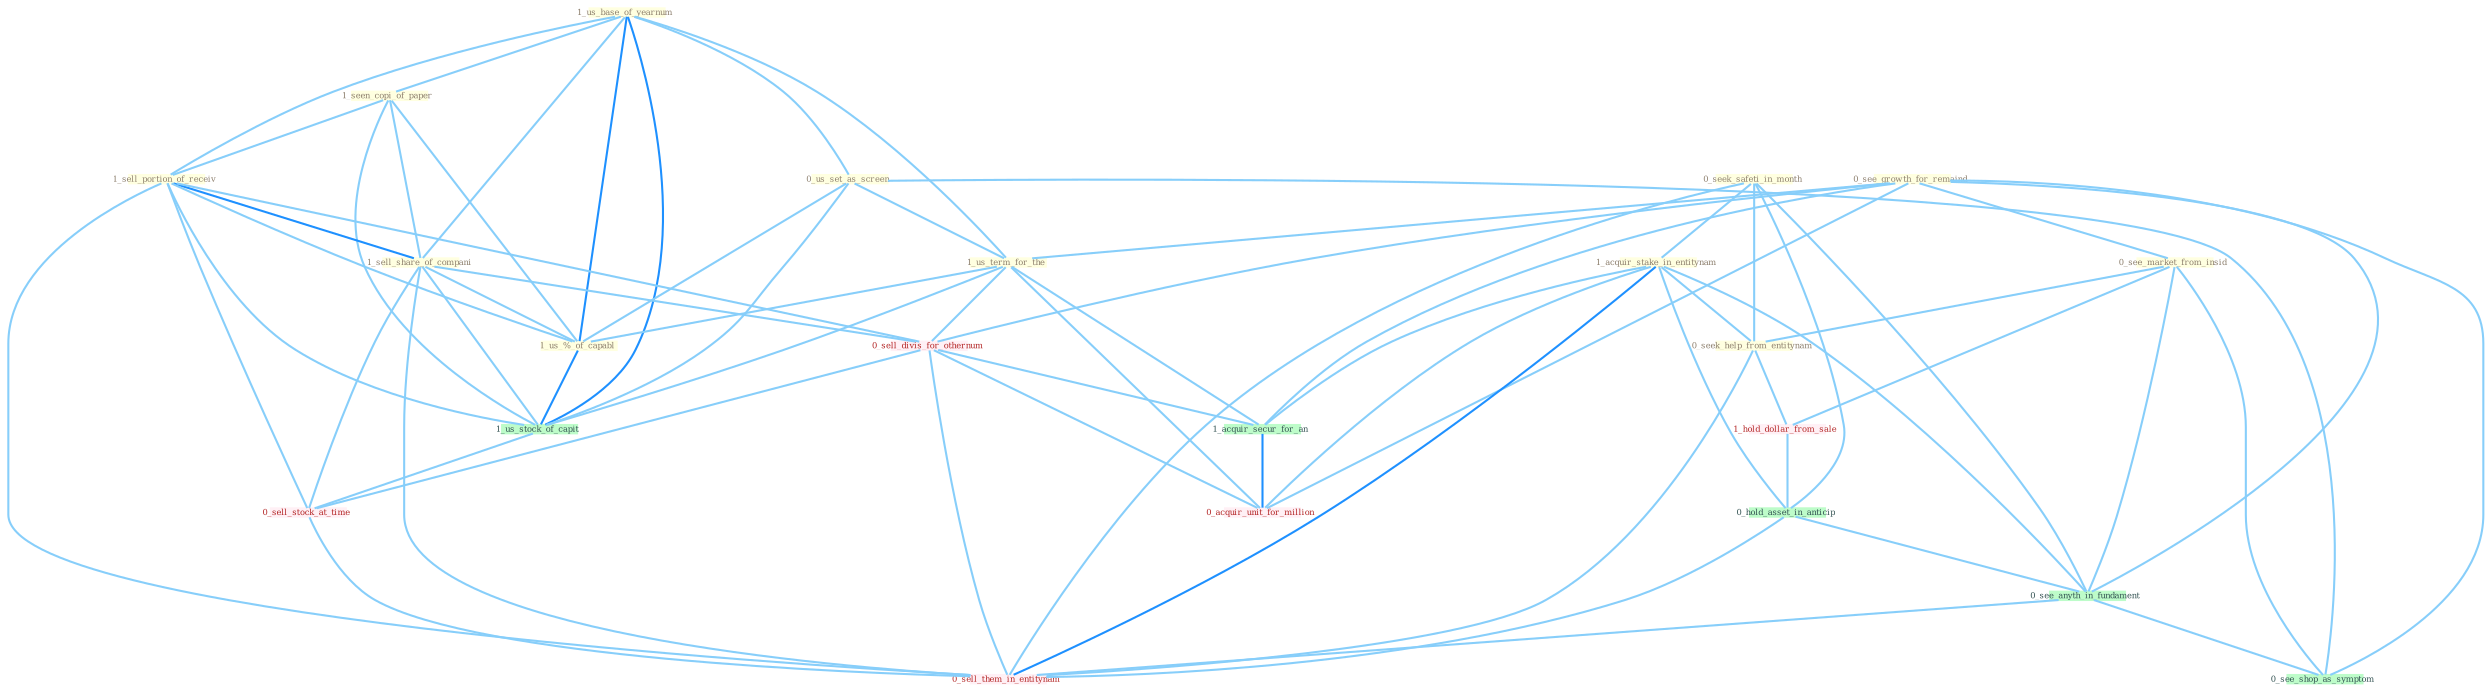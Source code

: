 Graph G{ 
    node
    [shape=polygon,style=filled,width=.5,height=.06,color="#BDFCC9",fixedsize=true,fontsize=4,
    fontcolor="#2f4f4f"];
    {node
    [color="#ffffe0", fontcolor="#8b7d6b"] "1_us_base_of_yearnum " "1_seen_copi_of_paper " "0_see_growth_for_remaind " "1_sell_portion_of_receiv " "0_seek_safeti_in_month " "0_see_market_from_insid " "1_acquir_stake_in_entitynam " "0_us_set_as_screen " "1_us_term_for_the " "1_sell_share_of_compani " "0_seek_help_from_entitynam " "1_us_%_of_capabl "}
{node [color="#fff0f5", fontcolor="#b22222"] "0_sell_divis_for_othernum " "1_hold_dollar_from_sale " "0_sell_stock_at_time " "0_acquir_unit_for_million " "0_sell_them_in_entitynam "}
edge [color="#B0E2FF"];

	"1_us_base_of_yearnum " -- "1_seen_copi_of_paper " [w="1", color="#87cefa" ];
	"1_us_base_of_yearnum " -- "1_sell_portion_of_receiv " [w="1", color="#87cefa" ];
	"1_us_base_of_yearnum " -- "0_us_set_as_screen " [w="1", color="#87cefa" ];
	"1_us_base_of_yearnum " -- "1_us_term_for_the " [w="1", color="#87cefa" ];
	"1_us_base_of_yearnum " -- "1_sell_share_of_compani " [w="1", color="#87cefa" ];
	"1_us_base_of_yearnum " -- "1_us_%_of_capabl " [w="2", color="#1e90ff" , len=0.8];
	"1_us_base_of_yearnum " -- "1_us_stock_of_capit " [w="2", color="#1e90ff" , len=0.8];
	"1_seen_copi_of_paper " -- "1_sell_portion_of_receiv " [w="1", color="#87cefa" ];
	"1_seen_copi_of_paper " -- "1_sell_share_of_compani " [w="1", color="#87cefa" ];
	"1_seen_copi_of_paper " -- "1_us_%_of_capabl " [w="1", color="#87cefa" ];
	"1_seen_copi_of_paper " -- "1_us_stock_of_capit " [w="1", color="#87cefa" ];
	"0_see_growth_for_remaind " -- "0_see_market_from_insid " [w="1", color="#87cefa" ];
	"0_see_growth_for_remaind " -- "1_us_term_for_the " [w="1", color="#87cefa" ];
	"0_see_growth_for_remaind " -- "0_sell_divis_for_othernum " [w="1", color="#87cefa" ];
	"0_see_growth_for_remaind " -- "1_acquir_secur_for_an " [w="1", color="#87cefa" ];
	"0_see_growth_for_remaind " -- "0_see_anyth_in_fundament " [w="1", color="#87cefa" ];
	"0_see_growth_for_remaind " -- "0_acquir_unit_for_million " [w="1", color="#87cefa" ];
	"0_see_growth_for_remaind " -- "0_see_shop_as_symptom " [w="1", color="#87cefa" ];
	"1_sell_portion_of_receiv " -- "1_sell_share_of_compani " [w="2", color="#1e90ff" , len=0.8];
	"1_sell_portion_of_receiv " -- "1_us_%_of_capabl " [w="1", color="#87cefa" ];
	"1_sell_portion_of_receiv " -- "0_sell_divis_for_othernum " [w="1", color="#87cefa" ];
	"1_sell_portion_of_receiv " -- "1_us_stock_of_capit " [w="1", color="#87cefa" ];
	"1_sell_portion_of_receiv " -- "0_sell_stock_at_time " [w="1", color="#87cefa" ];
	"1_sell_portion_of_receiv " -- "0_sell_them_in_entitynam " [w="1", color="#87cefa" ];
	"0_seek_safeti_in_month " -- "1_acquir_stake_in_entitynam " [w="1", color="#87cefa" ];
	"0_seek_safeti_in_month " -- "0_seek_help_from_entitynam " [w="1", color="#87cefa" ];
	"0_seek_safeti_in_month " -- "0_hold_asset_in_anticip " [w="1", color="#87cefa" ];
	"0_seek_safeti_in_month " -- "0_see_anyth_in_fundament " [w="1", color="#87cefa" ];
	"0_seek_safeti_in_month " -- "0_sell_them_in_entitynam " [w="1", color="#87cefa" ];
	"0_see_market_from_insid " -- "0_seek_help_from_entitynam " [w="1", color="#87cefa" ];
	"0_see_market_from_insid " -- "1_hold_dollar_from_sale " [w="1", color="#87cefa" ];
	"0_see_market_from_insid " -- "0_see_anyth_in_fundament " [w="1", color="#87cefa" ];
	"0_see_market_from_insid " -- "0_see_shop_as_symptom " [w="1", color="#87cefa" ];
	"1_acquir_stake_in_entitynam " -- "0_seek_help_from_entitynam " [w="1", color="#87cefa" ];
	"1_acquir_stake_in_entitynam " -- "1_acquir_secur_for_an " [w="1", color="#87cefa" ];
	"1_acquir_stake_in_entitynam " -- "0_hold_asset_in_anticip " [w="1", color="#87cefa" ];
	"1_acquir_stake_in_entitynam " -- "0_see_anyth_in_fundament " [w="1", color="#87cefa" ];
	"1_acquir_stake_in_entitynam " -- "0_acquir_unit_for_million " [w="1", color="#87cefa" ];
	"1_acquir_stake_in_entitynam " -- "0_sell_them_in_entitynam " [w="2", color="#1e90ff" , len=0.8];
	"0_us_set_as_screen " -- "1_us_term_for_the " [w="1", color="#87cefa" ];
	"0_us_set_as_screen " -- "1_us_%_of_capabl " [w="1", color="#87cefa" ];
	"0_us_set_as_screen " -- "1_us_stock_of_capit " [w="1", color="#87cefa" ];
	"0_us_set_as_screen " -- "0_see_shop_as_symptom " [w="1", color="#87cefa" ];
	"1_us_term_for_the " -- "1_us_%_of_capabl " [w="1", color="#87cefa" ];
	"1_us_term_for_the " -- "0_sell_divis_for_othernum " [w="1", color="#87cefa" ];
	"1_us_term_for_the " -- "1_acquir_secur_for_an " [w="1", color="#87cefa" ];
	"1_us_term_for_the " -- "1_us_stock_of_capit " [w="1", color="#87cefa" ];
	"1_us_term_for_the " -- "0_acquir_unit_for_million " [w="1", color="#87cefa" ];
	"1_sell_share_of_compani " -- "1_us_%_of_capabl " [w="1", color="#87cefa" ];
	"1_sell_share_of_compani " -- "0_sell_divis_for_othernum " [w="1", color="#87cefa" ];
	"1_sell_share_of_compani " -- "1_us_stock_of_capit " [w="1", color="#87cefa" ];
	"1_sell_share_of_compani " -- "0_sell_stock_at_time " [w="1", color="#87cefa" ];
	"1_sell_share_of_compani " -- "0_sell_them_in_entitynam " [w="1", color="#87cefa" ];
	"0_seek_help_from_entitynam " -- "1_hold_dollar_from_sale " [w="1", color="#87cefa" ];
	"0_seek_help_from_entitynam " -- "0_sell_them_in_entitynam " [w="1", color="#87cefa" ];
	"1_us_%_of_capabl " -- "1_us_stock_of_capit " [w="2", color="#1e90ff" , len=0.8];
	"0_sell_divis_for_othernum " -- "1_acquir_secur_for_an " [w="1", color="#87cefa" ];
	"0_sell_divis_for_othernum " -- "0_sell_stock_at_time " [w="1", color="#87cefa" ];
	"0_sell_divis_for_othernum " -- "0_acquir_unit_for_million " [w="1", color="#87cefa" ];
	"0_sell_divis_for_othernum " -- "0_sell_them_in_entitynam " [w="1", color="#87cefa" ];
	"1_acquir_secur_for_an " -- "0_acquir_unit_for_million " [w="2", color="#1e90ff" , len=0.8];
	"1_us_stock_of_capit " -- "0_sell_stock_at_time " [w="1", color="#87cefa" ];
	"1_hold_dollar_from_sale " -- "0_hold_asset_in_anticip " [w="1", color="#87cefa" ];
	"0_hold_asset_in_anticip " -- "0_see_anyth_in_fundament " [w="1", color="#87cefa" ];
	"0_hold_asset_in_anticip " -- "0_sell_them_in_entitynam " [w="1", color="#87cefa" ];
	"0_sell_stock_at_time " -- "0_sell_them_in_entitynam " [w="1", color="#87cefa" ];
	"0_see_anyth_in_fundament " -- "0_see_shop_as_symptom " [w="1", color="#87cefa" ];
	"0_see_anyth_in_fundament " -- "0_sell_them_in_entitynam " [w="1", color="#87cefa" ];
}